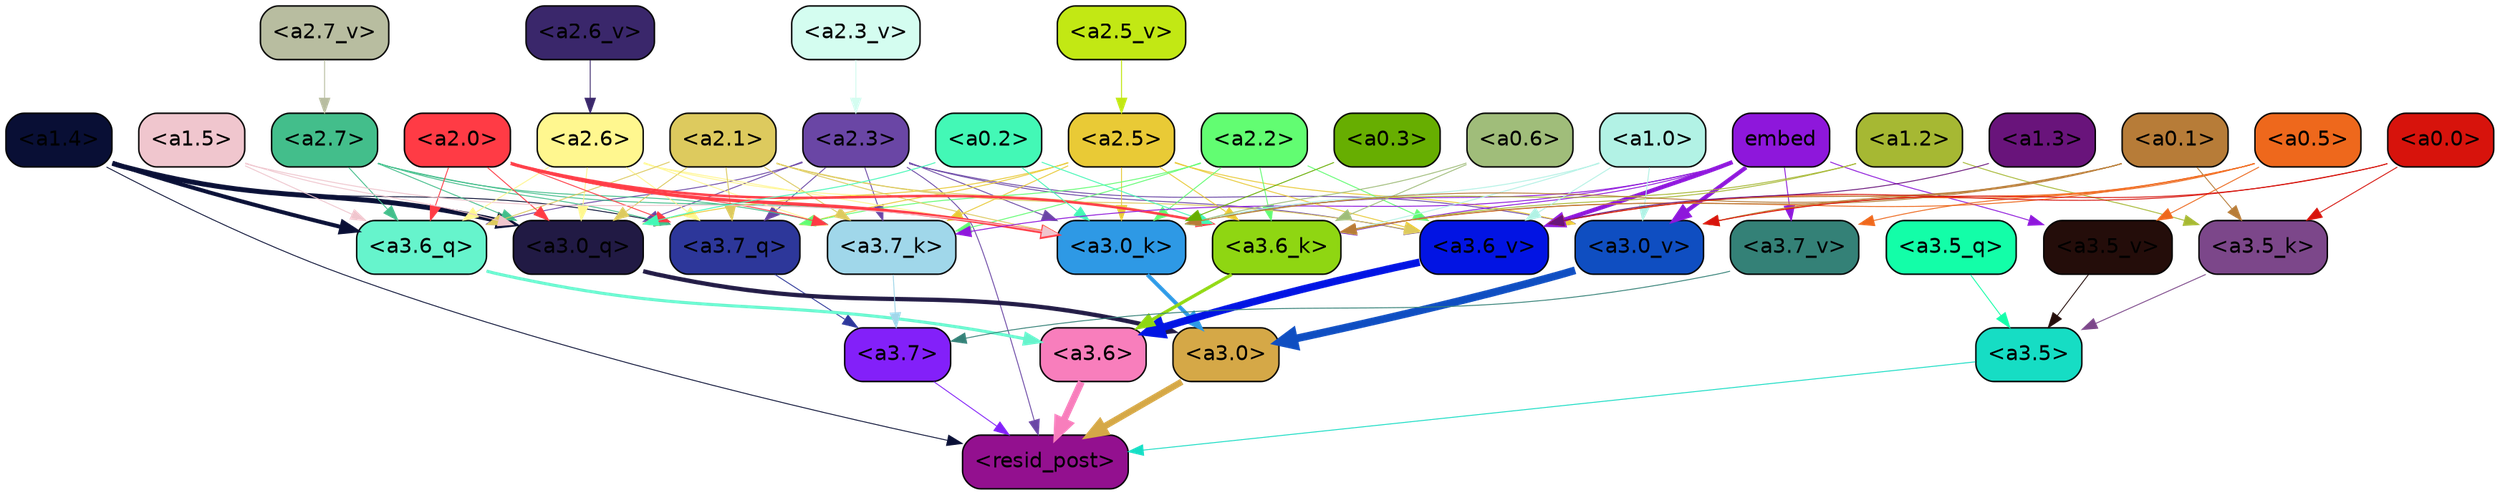 strict digraph "" {
	graph [bgcolor=transparent,
		layout=dot,
		overlap=false,
		splines=true
	];
	"<a3.7>"	[color=black,
		fillcolor="#8320f9",
		fontname=Helvetica,
		shape=box,
		style="filled, rounded"];
	"<resid_post>"	[color=black,
		fillcolor="#93108f",
		fontname=Helvetica,
		shape=box,
		style="filled, rounded"];
	"<a3.7>" -> "<resid_post>"	[color="#8320f9",
		penwidth=0.6];
	"<a3.6>"	[color=black,
		fillcolor="#f87ebc",
		fontname=Helvetica,
		shape=box,
		style="filled, rounded"];
	"<a3.6>" -> "<resid_post>"	[color="#f87ebc",
		penwidth=4.646730065345764];
	"<a3.5>"	[color=black,
		fillcolor="#16ddc4",
		fontname=Helvetica,
		shape=box,
		style="filled, rounded"];
	"<a3.5>" -> "<resid_post>"	[color="#16ddc4",
		penwidth=0.6];
	"<a3.0>"	[color=black,
		fillcolor="#d5a847",
		fontname=Helvetica,
		shape=box,
		style="filled, rounded"];
	"<a3.0>" -> "<resid_post>"	[color="#d5a847",
		penwidth=4.323132634162903];
	"<a2.3>"	[color=black,
		fillcolor="#6a46a5",
		fontname=Helvetica,
		shape=box,
		style="filled, rounded"];
	"<a2.3>" -> "<resid_post>"	[color="#6a46a5",
		penwidth=0.6];
	"<a3.7_q>"	[color=black,
		fillcolor="#2d379a",
		fontname=Helvetica,
		shape=box,
		style="filled, rounded"];
	"<a2.3>" -> "<a3.7_q>"	[color="#6a46a5",
		penwidth=0.6];
	"<a3.6_q>"	[color=black,
		fillcolor="#66f4cc",
		fontname=Helvetica,
		shape=box,
		style="filled, rounded"];
	"<a2.3>" -> "<a3.6_q>"	[color="#6a46a5",
		penwidth=0.6];
	"<a3.0_q>"	[color=black,
		fillcolor="#211a44",
		fontname=Helvetica,
		shape=box,
		style="filled, rounded"];
	"<a2.3>" -> "<a3.0_q>"	[color="#6a46a5",
		penwidth=0.6];
	"<a3.7_k>"	[color=black,
		fillcolor="#a0d7ea",
		fontname=Helvetica,
		shape=box,
		style="filled, rounded"];
	"<a2.3>" -> "<a3.7_k>"	[color="#6a46a5",
		penwidth=0.6];
	"<a3.0_k>"	[color=black,
		fillcolor="#2e99e5",
		fontname=Helvetica,
		shape=box,
		style="filled, rounded"];
	"<a2.3>" -> "<a3.0_k>"	[color="#6a46a5",
		penwidth=0.6];
	"<a3.6_v>"	[color=black,
		fillcolor="#0214e3",
		fontname=Helvetica,
		shape=box,
		style="filled, rounded"];
	"<a2.3>" -> "<a3.6_v>"	[color="#6a46a5",
		penwidth=0.6];
	"<a3.0_v>"	[color=black,
		fillcolor="#0f4ec1",
		fontname=Helvetica,
		shape=box,
		style="filled, rounded"];
	"<a2.3>" -> "<a3.0_v>"	[color="#6a46a5",
		penwidth=0.6];
	"<a1.4>"	[color=black,
		fillcolor="#090f35",
		fontname=Helvetica,
		shape=box,
		style="filled, rounded"];
	"<a1.4>" -> "<resid_post>"	[color="#090f35",
		penwidth=0.6];
	"<a1.4>" -> "<a3.7_q>"	[color="#090f35",
		penwidth=0.6];
	"<a1.4>" -> "<a3.6_q>"	[color="#090f35",
		penwidth=2.700703263282776];
	"<a1.4>" -> "<a3.0_q>"	[color="#090f35",
		penwidth=3.34255850315094];
	"<a3.7_q>" -> "<a3.7>"	[color="#2d379a",
		penwidth=0.6];
	"<a3.6_q>" -> "<a3.6>"	[color="#66f4cc",
		penwidth=2.03758105635643];
	"<a3.5_q>"	[color=black,
		fillcolor="#13fea8",
		fontname=Helvetica,
		shape=box,
		style="filled, rounded"];
	"<a3.5_q>" -> "<a3.5>"	[color="#13fea8",
		penwidth=0.6];
	"<a3.0_q>" -> "<a3.0>"	[color="#211a44",
		penwidth=2.8638100624084473];
	"<a3.7_k>" -> "<a3.7>"	[color="#a0d7ea",
		penwidth=0.6];
	"<a3.6_k>"	[color=black,
		fillcolor="#8fd612",
		fontname=Helvetica,
		shape=box,
		style="filled, rounded"];
	"<a3.6_k>" -> "<a3.6>"	[color="#8fd612",
		penwidth=2.174198240041733];
	"<a3.5_k>"	[color=black,
		fillcolor="#7c478a",
		fontname=Helvetica,
		shape=box,
		style="filled, rounded"];
	"<a3.5_k>" -> "<a3.5>"	[color="#7c478a",
		penwidth=0.6];
	"<a3.0_k>" -> "<a3.0>"	[color="#2e99e5",
		penwidth=2.6274144649505615];
	"<a3.7_v>"	[color=black,
		fillcolor="#348177",
		fontname=Helvetica,
		shape=box,
		style="filled, rounded"];
	"<a3.7_v>" -> "<a3.7>"	[color="#348177",
		penwidth=0.6];
	"<a3.6_v>" -> "<a3.6>"	[color="#0214e3",
		penwidth=5.002329230308533];
	"<a3.5_v>"	[color=black,
		fillcolor="#240d0a",
		fontname=Helvetica,
		shape=box,
		style="filled, rounded"];
	"<a3.5_v>" -> "<a3.5>"	[color="#240d0a",
		penwidth=0.6];
	"<a3.0_v>" -> "<a3.0>"	[color="#0f4ec1",
		penwidth=5.188832879066467];
	"<a2.7>"	[color=black,
		fillcolor="#43be8b",
		fontname=Helvetica,
		shape=box,
		style="filled, rounded"];
	"<a2.7>" -> "<a3.7_q>"	[color="#43be8b",
		penwidth=0.6];
	"<a2.7>" -> "<a3.6_q>"	[color="#43be8b",
		penwidth=0.6];
	"<a2.7>" -> "<a3.0_q>"	[color="#43be8b",
		penwidth=0.6];
	"<a2.7>" -> "<a3.7_k>"	[color="#43be8b",
		penwidth=0.6];
	"<a2.7>" -> "<a3.0_k>"	[color="#43be8b",
		penwidth=0.6];
	"<a2.6>"	[color=black,
		fillcolor="#fff78f",
		fontname=Helvetica,
		shape=box,
		style="filled, rounded"];
	"<a2.6>" -> "<a3.7_q>"	[color="#fff78f",
		penwidth=0.6];
	"<a2.6>" -> "<a3.6_q>"	[color="#fff78f",
		penwidth=0.6];
	"<a2.6>" -> "<a3.0_q>"	[color="#fff78f",
		penwidth=0.6];
	"<a2.6>" -> "<a3.7_k>"	[color="#fff78f",
		penwidth=0.6];
	"<a2.6>" -> "<a3.6_k>"	[color="#fff78f",
		penwidth=0.6];
	"<a2.6>" -> "<a3.0_k>"	[color="#fff78f",
		penwidth=0.6];
	"<a2.5>"	[color=black,
		fillcolor="#e9ca36",
		fontname=Helvetica,
		shape=box,
		style="filled, rounded"];
	"<a2.5>" -> "<a3.7_q>"	[color="#e9ca36",
		penwidth=0.6];
	"<a2.5>" -> "<a3.0_q>"	[color="#e9ca36",
		penwidth=0.6];
	"<a2.5>" -> "<a3.7_k>"	[color="#e9ca36",
		penwidth=0.6];
	"<a2.5>" -> "<a3.6_k>"	[color="#e9ca36",
		penwidth=0.6];
	"<a2.5>" -> "<a3.0_k>"	[color="#e9ca36",
		penwidth=0.6];
	"<a2.5>" -> "<a3.6_v>"	[color="#e9ca36",
		penwidth=0.6];
	"<a2.5>" -> "<a3.0_v>"	[color="#e9ca36",
		penwidth=0.6];
	"<a2.2>"	[color=black,
		fillcolor="#62fd72",
		fontname=Helvetica,
		shape=box,
		style="filled, rounded"];
	"<a2.2>" -> "<a3.7_q>"	[color="#62fd72",
		penwidth=0.6];
	"<a2.2>" -> "<a3.7_k>"	[color="#62fd72",
		penwidth=0.6];
	"<a2.2>" -> "<a3.6_k>"	[color="#62fd72",
		penwidth=0.6];
	"<a2.2>" -> "<a3.0_k>"	[color="#62fd72",
		penwidth=0.6];
	"<a2.2>" -> "<a3.6_v>"	[color="#62fd72",
		penwidth=0.6];
	"<a2.1>"	[color=black,
		fillcolor="#ddca5e",
		fontname=Helvetica,
		shape=box,
		style="filled, rounded"];
	"<a2.1>" -> "<a3.7_q>"	[color="#ddca5e",
		penwidth=0.6];
	"<a2.1>" -> "<a3.6_q>"	[color="#ddca5e",
		penwidth=0.6];
	"<a2.1>" -> "<a3.0_q>"	[color="#ddca5e",
		penwidth=0.6];
	"<a2.1>" -> "<a3.7_k>"	[color="#ddca5e",
		penwidth=0.6];
	"<a2.1>" -> "<a3.6_k>"	[color="#ddca5e",
		penwidth=0.6];
	"<a2.1>" -> "<a3.0_k>"	[color="#ddca5e",
		penwidth=0.6];
	"<a2.1>" -> "<a3.6_v>"	[color="#ddca5e",
		penwidth=0.6];
	"<a2.0>"	[color=black,
		fillcolor="#ff3b45",
		fontname=Helvetica,
		shape=box,
		style="filled, rounded"];
	"<a2.0>" -> "<a3.7_q>"	[color="#ff3b45",
		penwidth=0.6];
	"<a2.0>" -> "<a3.6_q>"	[color="#ff3b45",
		penwidth=0.6];
	"<a2.0>" -> "<a3.0_q>"	[color="#ff3b45",
		penwidth=0.6];
	"<a2.0>" -> "<a3.7_k>"	[color="#ff3b45",
		penwidth=0.6];
	"<a2.0>" -> "<a3.6_k>"	[color="#ff3b45",
		penwidth=1.6454488784074783];
	"<a2.0>" -> "<a3.0_k>"	[color="#ff3b45",
		penwidth=2.2218968719244003];
	"<a1.5>"	[color=black,
		fillcolor="#f0c6ce",
		fontname=Helvetica,
		shape=box,
		style="filled, rounded"];
	"<a1.5>" -> "<a3.6_q>"	[color="#f0c6ce",
		penwidth=0.6];
	"<a1.5>" -> "<a3.0_q>"	[color="#f0c6ce",
		penwidth=0.6];
	"<a1.5>" -> "<a3.0_k>"	[color="#f0c6ce",
		penwidth=0.6];
	"<a0.2>"	[color=black,
		fillcolor="#43f8b6",
		fontname=Helvetica,
		shape=box,
		style="filled, rounded"];
	"<a0.2>" -> "<a3.0_q>"	[color="#43f8b6",
		penwidth=0.6];
	"<a0.2>" -> "<a3.6_k>"	[color="#43f8b6",
		penwidth=0.6];
	"<a0.2>" -> "<a3.0_k>"	[color="#43f8b6",
		penwidth=0.6];
	embed	[color=black,
		fillcolor="#8e17db",
		fontname=Helvetica,
		shape=box,
		style="filled, rounded"];
	embed -> "<a3.7_k>"	[color="#8e17db",
		penwidth=0.6];
	embed -> "<a3.6_k>"	[color="#8e17db",
		penwidth=0.6];
	embed -> "<a3.0_k>"	[color="#8e17db",
		penwidth=0.6];
	embed -> "<a3.7_v>"	[color="#8e17db",
		penwidth=0.6];
	embed -> "<a3.6_v>"	[color="#8e17db",
		penwidth=2.8301228284835815];
	embed -> "<a3.5_v>"	[color="#8e17db",
		penwidth=0.6];
	embed -> "<a3.0_v>"	[color="#8e17db",
		penwidth=2.7660785913467407];
	"<a1.2>"	[color=black,
		fillcolor="#a6b833",
		fontname=Helvetica,
		shape=box,
		style="filled, rounded"];
	"<a1.2>" -> "<a3.6_k>"	[color="#a6b833",
		penwidth=0.6];
	"<a1.2>" -> "<a3.5_k>"	[color="#a6b833",
		penwidth=0.6];
	"<a1.2>" -> "<a3.0_k>"	[color="#a6b833",
		penwidth=0.6];
	"<a1.0>"	[color=black,
		fillcolor="#b2f2e5",
		fontname=Helvetica,
		shape=box,
		style="filled, rounded"];
	"<a1.0>" -> "<a3.6_k>"	[color="#b2f2e5",
		penwidth=0.6];
	"<a1.0>" -> "<a3.0_k>"	[color="#b2f2e5",
		penwidth=0.6];
	"<a1.0>" -> "<a3.6_v>"	[color="#b2f2e5",
		penwidth=0.6];
	"<a1.0>" -> "<a3.0_v>"	[color="#b2f2e5",
		penwidth=0.6];
	"<a0.6>"	[color=black,
		fillcolor="#a0bd7a",
		fontname=Helvetica,
		shape=box,
		style="filled, rounded"];
	"<a0.6>" -> "<a3.6_k>"	[color="#a0bd7a",
		penwidth=0.6];
	"<a0.6>" -> "<a3.0_k>"	[color="#a0bd7a",
		penwidth=0.6];
	"<a0.5>"	[color=black,
		fillcolor="#ee681c",
		fontname=Helvetica,
		shape=box,
		style="filled, rounded"];
	"<a0.5>" -> "<a3.6_k>"	[color="#ee681c",
		penwidth=0.6];
	"<a0.5>" -> "<a3.7_v>"	[color="#ee681c",
		penwidth=0.6];
	"<a0.5>" -> "<a3.6_v>"	[color="#ee681c",
		penwidth=0.6];
	"<a0.5>" -> "<a3.5_v>"	[color="#ee681c",
		penwidth=0.6];
	"<a0.5>" -> "<a3.0_v>"	[color="#ee681c",
		penwidth=0.6124261617660522];
	"<a0.1>"	[color=black,
		fillcolor="#b77c38",
		fontname=Helvetica,
		shape=box,
		style="filled, rounded"];
	"<a0.1>" -> "<a3.6_k>"	[color="#b77c38",
		penwidth=0.6];
	"<a0.1>" -> "<a3.5_k>"	[color="#b77c38",
		penwidth=0.6];
	"<a0.1>" -> "<a3.0_k>"	[color="#b77c38",
		penwidth=0.6];
	"<a0.1>" -> "<a3.6_v>"	[color="#b77c38",
		penwidth=0.6];
	"<a0.1>" -> "<a3.0_v>"	[color="#b77c38",
		penwidth=0.6];
	"<a0.0>"	[color=black,
		fillcolor="#d7130c",
		fontname=Helvetica,
		shape=box,
		style="filled, rounded"];
	"<a0.0>" -> "<a3.5_k>"	[color="#d7130c",
		penwidth=0.6];
	"<a0.0>" -> "<a3.6_v>"	[color="#d7130c",
		penwidth=0.6];
	"<a0.0>" -> "<a3.0_v>"	[color="#d7130c",
		penwidth=0.6];
	"<a0.3>"	[color=black,
		fillcolor="#67ae01",
		fontname=Helvetica,
		shape=box,
		style="filled, rounded"];
	"<a0.3>" -> "<a3.0_k>"	[color="#67ae01",
		penwidth=0.6];
	"<a1.3>"	[color=black,
		fillcolor="#69147b",
		fontname=Helvetica,
		shape=box,
		style="filled, rounded"];
	"<a1.3>" -> "<a3.6_v>"	[color="#69147b",
		penwidth=0.6];
	"<a2.7_v>"	[color=black,
		fillcolor="#b8bda0",
		fontname=Helvetica,
		shape=box,
		style="filled, rounded"];
	"<a2.7_v>" -> "<a2.7>"	[color="#b8bda0",
		penwidth=0.6];
	"<a2.6_v>"	[color=black,
		fillcolor="#3a276b",
		fontname=Helvetica,
		shape=box,
		style="filled, rounded"];
	"<a2.6_v>" -> "<a2.6>"	[color="#3a276b",
		penwidth=0.6];
	"<a2.5_v>"	[color=black,
		fillcolor="#c2e814",
		fontname=Helvetica,
		shape=box,
		style="filled, rounded"];
	"<a2.5_v>" -> "<a2.5>"	[color="#c2e814",
		penwidth=0.6657319068908691];
	"<a2.3_v>"	[color=black,
		fillcolor="#d4fdf0",
		fontname=Helvetica,
		shape=box,
		style="filled, rounded"];
	"<a2.3_v>" -> "<a2.3>"	[color="#d4fdf0",
		penwidth=0.6];
}
